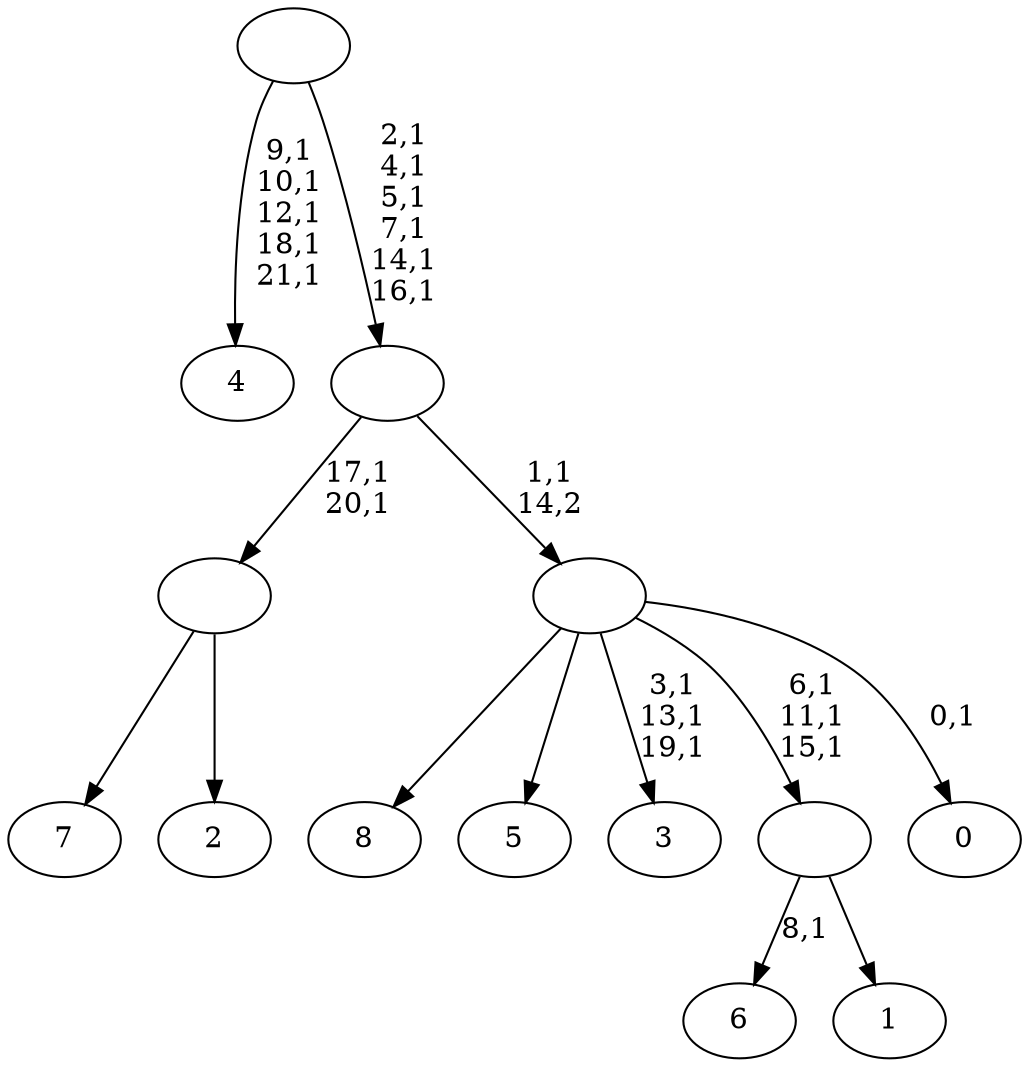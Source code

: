 digraph T {
	31 [label="8"]
	30 [label="7"]
	29 [label="6"]
	27 [label="5"]
	26 [label="4"]
	20 [label="3"]
	16 [label="2"]
	15 [label=""]
	13 [label="1"]
	12 [label=""]
	9 [label="0"]
	7 [label=""]
	6 [label=""]
	0 [label=""]
	15 -> 30 [label=""]
	15 -> 16 [label=""]
	12 -> 29 [label="8,1"]
	12 -> 13 [label=""]
	7 -> 9 [label="0,1"]
	7 -> 12 [label="6,1\n11,1\n15,1"]
	7 -> 20 [label="3,1\n13,1\n19,1"]
	7 -> 31 [label=""]
	7 -> 27 [label=""]
	6 -> 15 [label="17,1\n20,1"]
	6 -> 7 [label="1,1\n14,2"]
	0 -> 6 [label="2,1\n4,1\n5,1\n7,1\n14,1\n16,1"]
	0 -> 26 [label="9,1\n10,1\n12,1\n18,1\n21,1"]
}
